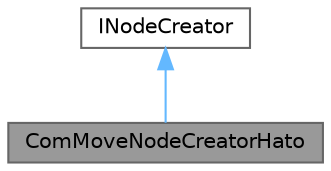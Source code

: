 digraph "ComMoveNodeCreatorHato"
{
 // LATEX_PDF_SIZE
  bgcolor="transparent";
  edge [fontname=Helvetica,fontsize=10,labelfontname=Helvetica,labelfontsize=10];
  node [fontname=Helvetica,fontsize=10,shape=box,height=0.2,width=0.4];
  Node1 [id="Node000001",label="ComMoveNodeCreatorHato",height=0.2,width=0.4,color="gray40", fillcolor="grey60", style="filled", fontcolor="black",tooltip="重心の平行移動を行うクラス．波東さんの手法．"];
  Node2 -> Node1 [id="edge1_Node000001_Node000002",dir="back",color="steelblue1",style="solid",tooltip=" "];
  Node2 [id="Node000002",label="INodeCreator",height=0.2,width=0.4,color="gray40", fillcolor="white", style="filled",URL="$class_i_node_creator.html",tooltip="ノード生成インターフェース"];
}
